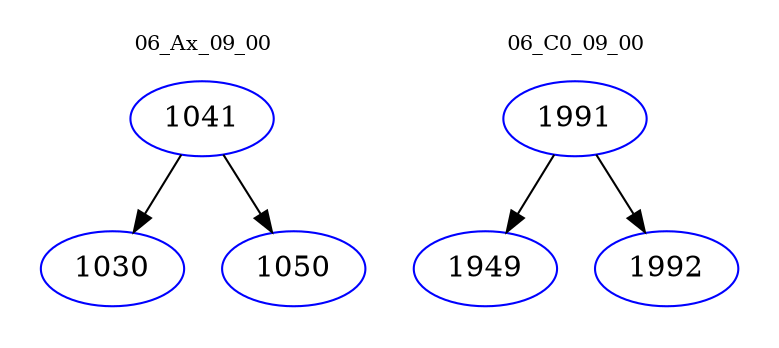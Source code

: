 digraph{
subgraph cluster_0 {
color = white
label = "06_Ax_09_00";
fontsize=10;
T0_1041 [label="1041", color="blue"]
T0_1041 -> T0_1030 [color="black"]
T0_1030 [label="1030", color="blue"]
T0_1041 -> T0_1050 [color="black"]
T0_1050 [label="1050", color="blue"]
}
subgraph cluster_1 {
color = white
label = "06_C0_09_00";
fontsize=10;
T1_1991 [label="1991", color="blue"]
T1_1991 -> T1_1949 [color="black"]
T1_1949 [label="1949", color="blue"]
T1_1991 -> T1_1992 [color="black"]
T1_1992 [label="1992", color="blue"]
}
}
